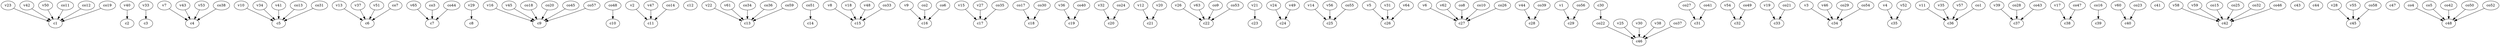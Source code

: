 strict digraph  {
c1;
c2;
c3;
c4;
c5;
c6;
c7;
c8;
c9;
c10;
c11;
c12;
c13;
c14;
c15;
c16;
c17;
c18;
c19;
c20;
c21;
c22;
c23;
c24;
c25;
c26;
c27;
c28;
c29;
c30;
c31;
c32;
c33;
c34;
c35;
c36;
c37;
c38;
c39;
c40;
c41;
c42;
c43;
c44;
c45;
c46;
c47;
c48;
v1;
v2;
v3;
v4;
v5;
v6;
v7;
v8;
v9;
v10;
v11;
v12;
v13;
v14;
v15;
v16;
v17;
v18;
v19;
v20;
v21;
v22;
v23;
v24;
v25;
v26;
v27;
v28;
v29;
v30;
v31;
v32;
v33;
v34;
v35;
v36;
v37;
v38;
v39;
v40;
v41;
v42;
v43;
v44;
v45;
v46;
v47;
v48;
v49;
v50;
v51;
v52;
v53;
v54;
v55;
v56;
v57;
v58;
v59;
v60;
v61;
v62;
v63;
v64;
v65;
co1;
co2;
co3;
co4;
co5;
co6;
co7;
co8;
co9;
co10;
co11;
co12;
co13;
co14;
co15;
co16;
co17;
co18;
co19;
co20;
co21;
co22;
co23;
co24;
co25;
co26;
co27;
co28;
co29;
co30;
co31;
co32;
co33;
co34;
co35;
co36;
co37;
co38;
co39;
co40;
co41;
co42;
co43;
co44;
co45;
co46;
co47;
co48;
co49;
co50;
co51;
co52;
co53;
co54;
co55;
co56;
co57;
co58;
co59;
c30 -> co22  [weight=1];
v1 -> c29  [weight=1];
v2 -> c11  [weight=1];
v3 -> c34  [weight=1];
v4 -> c35  [weight=1];
v5 -> c26  [weight=1];
v6 -> c27  [weight=1];
v7 -> c4  [weight=1];
v8 -> c15  [weight=1];
v9 -> c16  [weight=1];
v10 -> c5  [weight=1];
v11 -> c36  [weight=1];
v12 -> c21  [weight=1];
v13 -> c6  [weight=1];
v14 -> c25  [weight=1];
v15 -> c17  [weight=1];
v16 -> c9  [weight=1];
v17 -> c38  [weight=1];
v18 -> c15  [weight=1];
v19 -> c33  [weight=1];
v20 -> c21  [weight=1];
v21 -> c23  [weight=1];
v22 -> c13  [weight=1];
v23 -> c1  [weight=1];
v24 -> c24  [weight=1];
v25 -> c46  [weight=1];
v26 -> c22  [weight=1];
v27 -> c17  [weight=1];
v28 -> c45  [weight=1];
v29 -> c8  [weight=1];
v30 -> c46  [weight=1];
v31 -> c26  [weight=1];
v32 -> c20  [weight=1];
v33 -> c3  [weight=1];
v34 -> c5  [weight=1];
v35 -> c36  [weight=1];
v36 -> c19  [weight=1];
v37 -> c6  [weight=1];
v38 -> c46  [weight=1];
v39 -> c37  [weight=1];
v40 -> c2  [weight=1];
v41 -> c5  [weight=1];
v42 -> c1  [weight=1];
v43 -> c4  [weight=1];
v44 -> c28  [weight=1];
v45 -> c9  [weight=1];
v46 -> c34  [weight=1];
v47 -> c11  [weight=1];
v48 -> c15  [weight=1];
v49 -> c24  [weight=1];
v50 -> c1  [weight=1];
v51 -> c6  [weight=1];
v52 -> c35  [weight=1];
v53 -> c4  [weight=1];
v54 -> c32  [weight=1];
v55 -> c45  [weight=1];
v56 -> c25  [weight=1];
v57 -> c36  [weight=1];
v58 -> c42  [weight=1];
v59 -> c42  [weight=1];
v60 -> c40  [weight=1];
v61 -> c13  [weight=1];
v62 -> c27  [weight=1];
v63 -> c22  [weight=1];
v64 -> c26  [weight=1];
v65 -> c7  [weight=1];
co1 -> c36  [weight=1];
co2 -> c16  [weight=1];
co3 -> c7  [weight=1];
co4 -> c48  [weight=1];
co5 -> c48  [weight=1];
co6 -> c16  [weight=1];
co7 -> c6  [weight=1];
co8 -> c27  [weight=1];
co9 -> c22  [weight=1];
co10 -> c27  [weight=1];
co11 -> c1  [weight=1];
co12 -> c1  [weight=1];
co13 -> c5  [weight=1];
co14 -> c11  [weight=1];
co15 -> c42  [weight=1];
co16 -> c39  [weight=1];
co17 -> c18  [weight=1];
co18 -> c9  [weight=1];
co19 -> c1  [weight=1];
co20 -> c9  [weight=1];
co21 -> c33  [weight=1];
co22 -> c46  [weight=1];
co23 -> c40  [weight=1];
co24 -> c20  [weight=1];
co25 -> c42  [weight=1];
co26 -> c27  [weight=1];
co27 -> c31  [weight=1];
co28 -> c37  [weight=1];
co29 -> c34  [weight=1];
co30 -> c18  [weight=1];
co31 -> c5  [weight=1];
co32 -> c42  [weight=1];
co33 -> c15  [weight=1];
co34 -> c13  [weight=1];
co35 -> c17  [weight=1];
co36 -> c13  [weight=1];
co37 -> c46  [weight=1];
co38 -> c4  [weight=1];
co39 -> c28  [weight=1];
co40 -> c19  [weight=1];
co41 -> c31  [weight=1];
co42 -> c48  [weight=1];
co43 -> c37  [weight=1];
co44 -> c7  [weight=1];
co45 -> c9  [weight=1];
co46 -> c42  [weight=1];
co47 -> c38  [weight=1];
co48 -> c10  [weight=1];
co49 -> c32  [weight=1];
co50 -> c48  [weight=1];
co51 -> c14  [weight=1];
co52 -> c48  [weight=1];
co53 -> c22  [weight=1];
co54 -> c34  [weight=1];
co55 -> c25  [weight=1];
co56 -> c29  [weight=1];
co57 -> c9  [weight=1];
co58 -> c45  [weight=1];
co59 -> c13  [weight=1];
}
